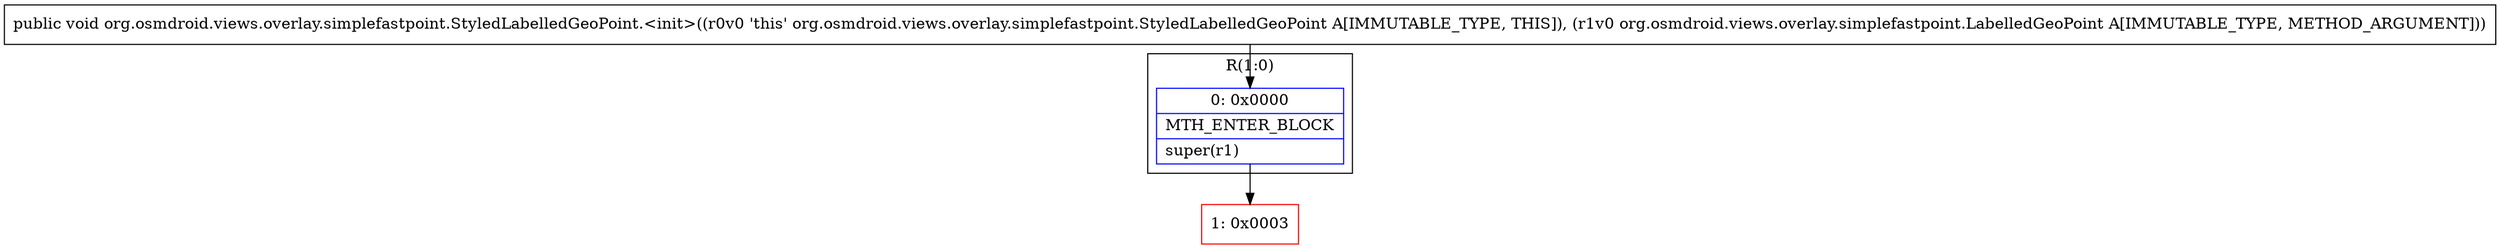 digraph "CFG fororg.osmdroid.views.overlay.simplefastpoint.StyledLabelledGeoPoint.\<init\>(Lorg\/osmdroid\/views\/overlay\/simplefastpoint\/LabelledGeoPoint;)V" {
subgraph cluster_Region_1739576016 {
label = "R(1:0)";
node [shape=record,color=blue];
Node_0 [shape=record,label="{0\:\ 0x0000|MTH_ENTER_BLOCK\l|super(r1)\l}"];
}
Node_1 [shape=record,color=red,label="{1\:\ 0x0003}"];
MethodNode[shape=record,label="{public void org.osmdroid.views.overlay.simplefastpoint.StyledLabelledGeoPoint.\<init\>((r0v0 'this' org.osmdroid.views.overlay.simplefastpoint.StyledLabelledGeoPoint A[IMMUTABLE_TYPE, THIS]), (r1v0 org.osmdroid.views.overlay.simplefastpoint.LabelledGeoPoint A[IMMUTABLE_TYPE, METHOD_ARGUMENT])) }"];
MethodNode -> Node_0;
Node_0 -> Node_1;
}

